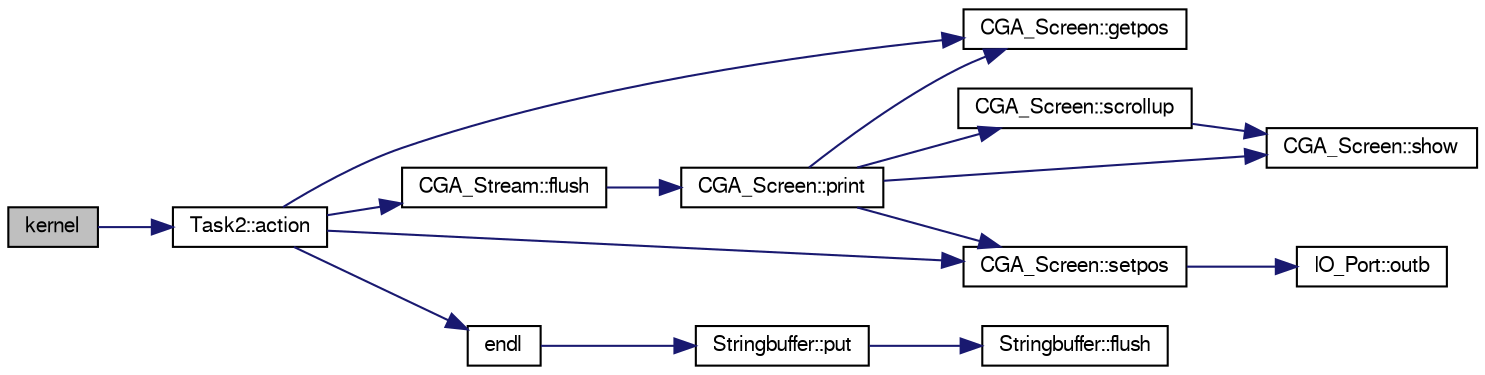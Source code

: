 digraph "kernel"
{
  bgcolor="transparent";
  edge [fontname="FreeSans",fontsize="10",labelfontname="FreeSans",labelfontsize="10"];
  node [fontname="FreeSans",fontsize="10",shape=record];
  rankdir="LR";
  Node1 [label="kernel",height=0.2,width=0.4,color="black", fillcolor="grey75", style="filled" fontcolor="black"];
  Node1 -> Node2 [color="midnightblue",fontsize="10",style="solid",fontname="FreeSans"];
  Node2 [label="Task2::action",height=0.2,width=0.4,color="black",URL="$classTask2.html#aa5de17846032b02d6d0819cdc78b1b3e",tooltip="prints the line"];
  Node2 -> Node3 [color="midnightblue",fontsize="10",style="solid",fontname="FreeSans"];
  Node3 [label="CGA_Screen::getpos",height=0.2,width=0.4,color="black",URL="$classCGA__Screen.html#a6f47426c0cf0662b6835d64e08cf929e",tooltip="get the cursor position"];
  Node2 -> Node4 [color="midnightblue",fontsize="10",style="solid",fontname="FreeSans"];
  Node4 [label="CGA_Screen::setpos",height=0.2,width=0.4,color="black",URL="$classCGA__Screen.html#a346b7ccc05356f76e738a76a24510e33",tooltip="set the cursor position"];
  Node4 -> Node5 [color="midnightblue",fontsize="10",style="solid",fontname="FreeSans"];
  Node5 [label="IO_Port::outb",height=0.2,width=0.4,color="black",URL="$classIO__Port.html#a63edbd1cd64f3188c448e32408c2681c",tooltip="write a byte value to the associated port."];
  Node2 -> Node6 [color="midnightblue",fontsize="10",style="solid",fontname="FreeSans"];
  Node6 [label="CGA_Stream::flush",height=0.2,width=0.4,color="black",URL="$classCGA__Stream.html#a73572f5377a28f09ee9dc3af7b5a65b9",tooltip="ausgeben des Inhaltes des internen Puffers"];
  Node6 -> Node7 [color="midnightblue",fontsize="10",style="solid",fontname="FreeSans"];
  Node7 [label="CGA_Screen::print",height=0.2,width=0.4,color="black",URL="$classCGA__Screen.html#a6c295831093cab87c3944e39160965b9",tooltip="gibt eine Zeichenkette an der aktuellen Position aus"];
  Node7 -> Node3 [color="midnightblue",fontsize="10",style="solid",fontname="FreeSans"];
  Node7 -> Node8 [color="midnightblue",fontsize="10",style="solid",fontname="FreeSans"];
  Node8 [label="CGA_Screen::scrollup",height=0.2,width=0.4,color="black",URL="$classCGA__Screen.html#a3808a301813e3e1b6368ab75a94ea652",tooltip="das aktuelle Display wird eine Zeile nach oben gescrollt"];
  Node8 -> Node9 [color="midnightblue",fontsize="10",style="solid",fontname="FreeSans"];
  Node9 [label="CGA_Screen::show",height=0.2,width=0.4,color="black",URL="$classCGA__Screen.html#a8176499ecb3ce4e9eb05910e66aee9d2",tooltip="print a character to a specific position"];
  Node7 -> Node9 [color="midnightblue",fontsize="10",style="solid",fontname="FreeSans"];
  Node7 -> Node4 [color="midnightblue",fontsize="10",style="solid",fontname="FreeSans"];
  Node2 -> Node10 [color="midnightblue",fontsize="10",style="solid",fontname="FreeSans"];
  Node10 [label="endl",height=0.2,width=0.4,color="black",URL="$o__stream_8h.html#a28de23f7cab39bdb0f6a5dc3801b6c6d",tooltip="print buffer after adding a newline"];
  Node10 -> Node11 [color="midnightblue",fontsize="10",style="solid",fontname="FreeSans"];
  Node11 [label="Stringbuffer::put",height=0.2,width=0.4,color="black",URL="$classStringbuffer.html#ae497ac75047c4a8d2e35d49b92878480",tooltip="insert a character into the buffer"];
  Node11 -> Node12 [color="midnightblue",fontsize="10",style="solid",fontname="FreeSans"];
  Node12 [label="Stringbuffer::flush",height=0.2,width=0.4,color="black",URL="$classStringbuffer.html#abfb79178e3d7520f99aec80f996abaac",tooltip="flush the content of the buffer to the screen"];
}
